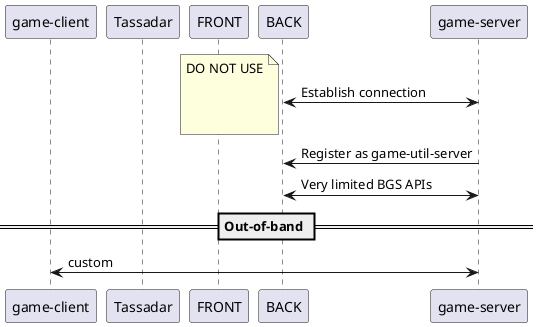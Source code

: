 @startuml backExclusive
participant "game-client" as client order 20

participant Tassadar as Tassadar order 30
participant FRONT as FRONT order 40
participant BACK as BACK order 50
participant "game-server" as server order 60

server <-> BACK: Establish connection
note left: DO NOT USE\n\n\n
server -> BACK: Register as game-util-server
server <-> BACK: Very limited BGS APIs
== Out-of-band ==
client <-> server: custom
@enduml